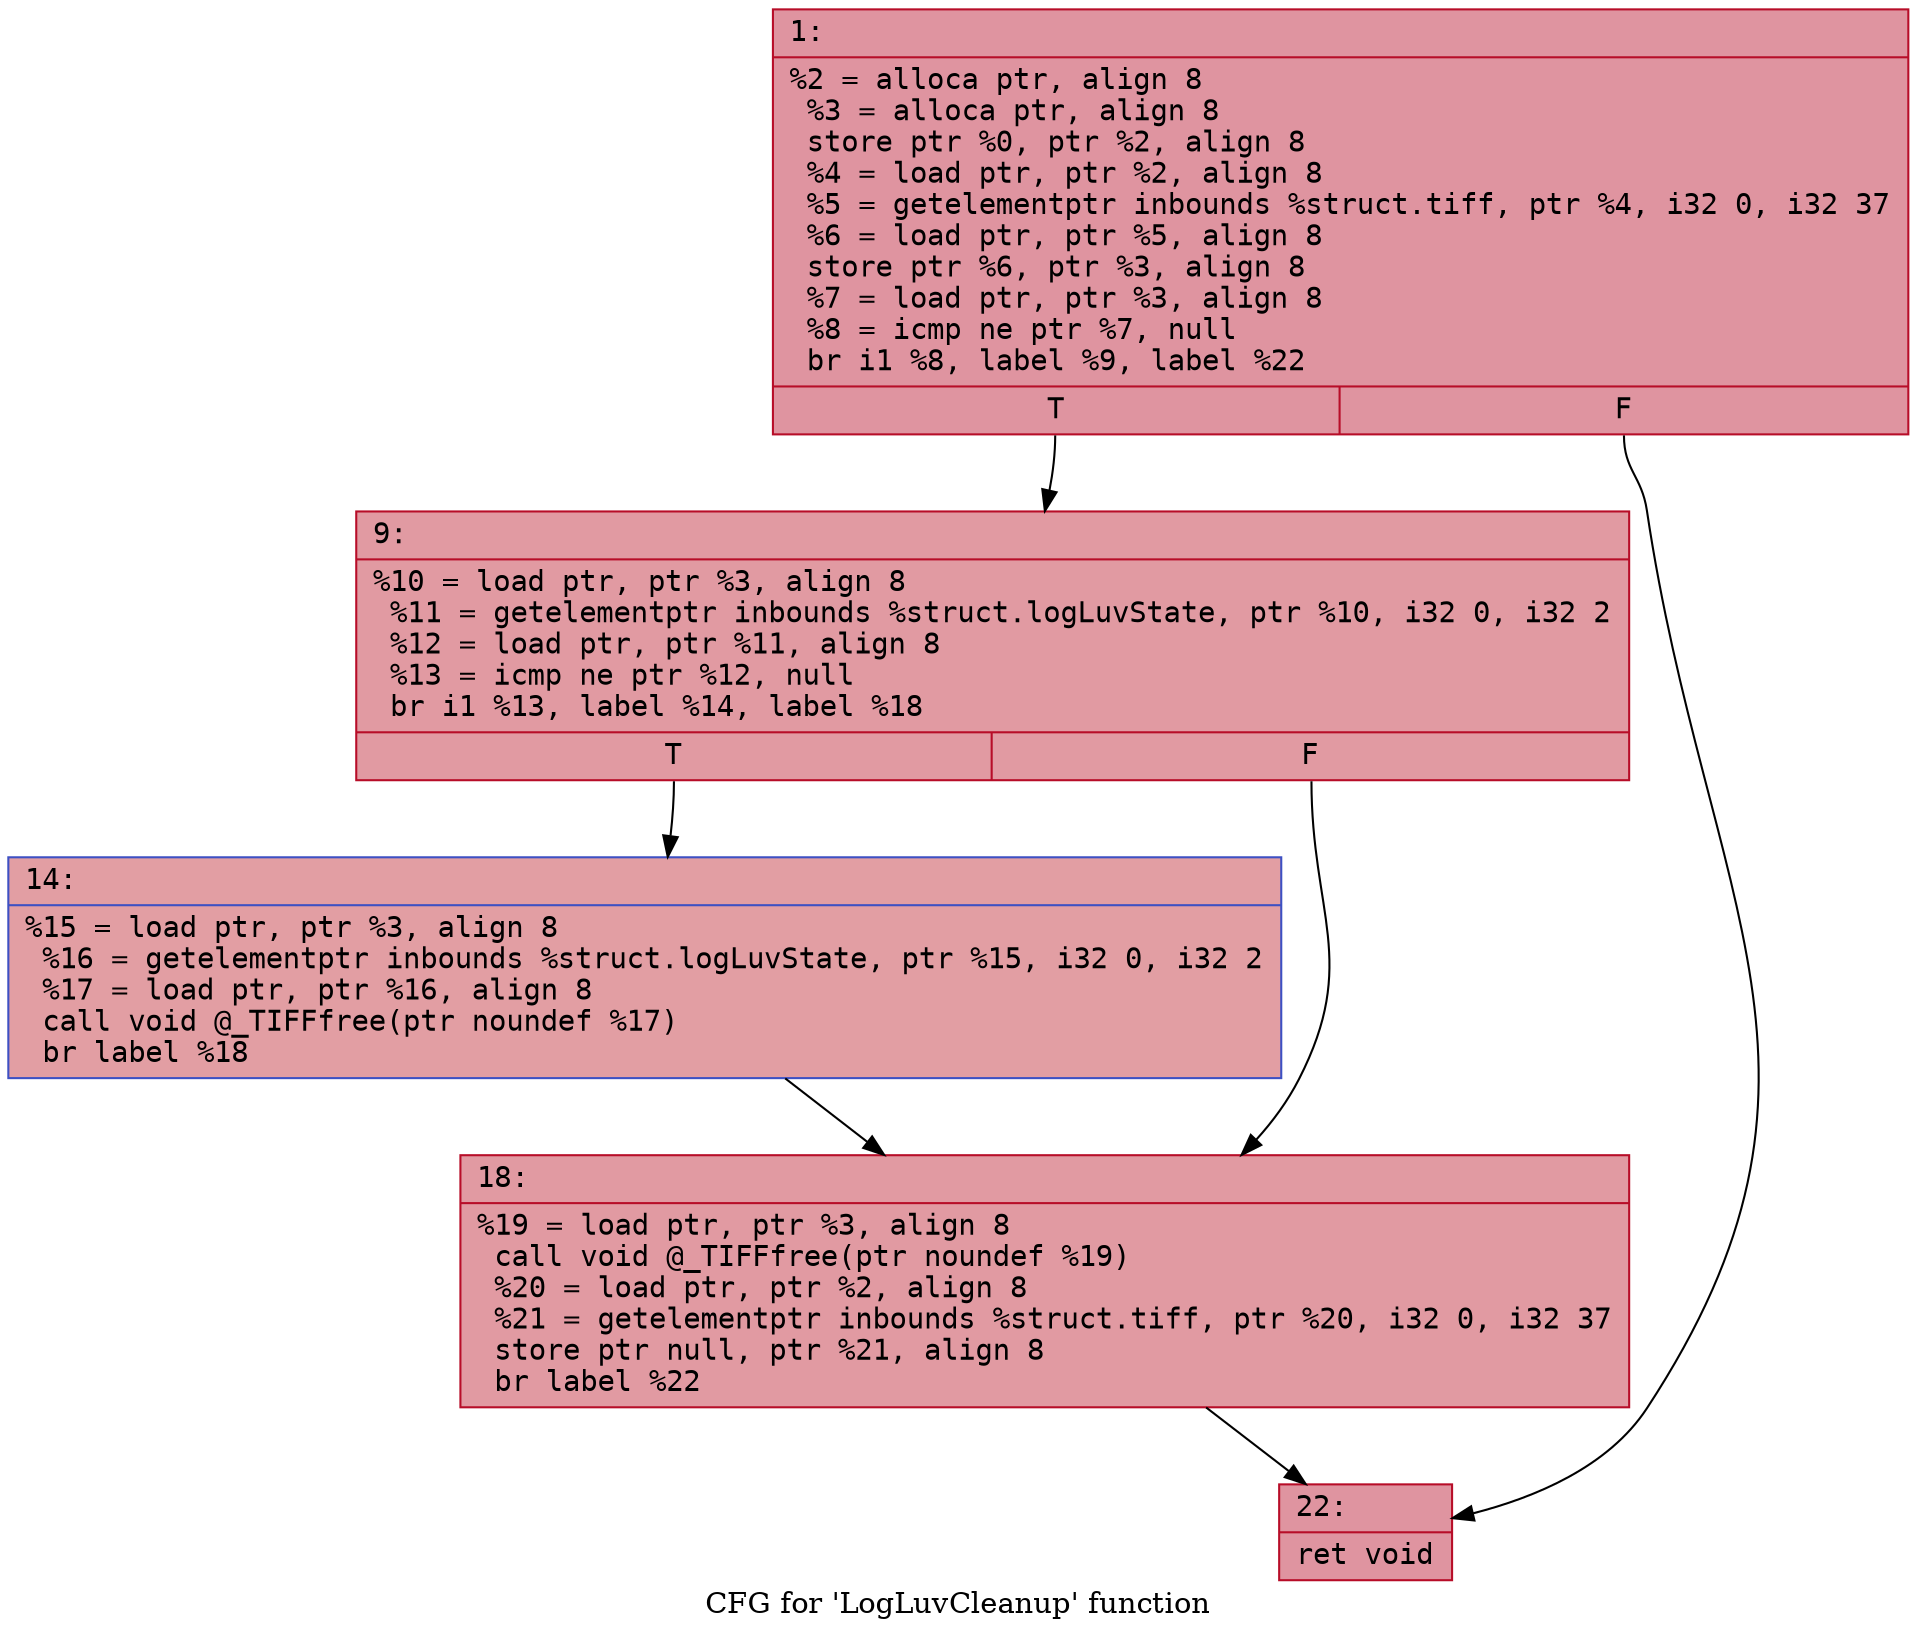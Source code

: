 digraph "CFG for 'LogLuvCleanup' function" {
	label="CFG for 'LogLuvCleanup' function";

	Node0x60000062c870 [shape=record,color="#b70d28ff", style=filled, fillcolor="#b70d2870" fontname="Courier",label="{1:\l|  %2 = alloca ptr, align 8\l  %3 = alloca ptr, align 8\l  store ptr %0, ptr %2, align 8\l  %4 = load ptr, ptr %2, align 8\l  %5 = getelementptr inbounds %struct.tiff, ptr %4, i32 0, i32 37\l  %6 = load ptr, ptr %5, align 8\l  store ptr %6, ptr %3, align 8\l  %7 = load ptr, ptr %3, align 8\l  %8 = icmp ne ptr %7, null\l  br i1 %8, label %9, label %22\l|{<s0>T|<s1>F}}"];
	Node0x60000062c870:s0 -> Node0x60000062c8c0[tooltip="1 -> 9\nProbability 62.50%" ];
	Node0x60000062c870:s1 -> Node0x60000062c9b0[tooltip="1 -> 22\nProbability 37.50%" ];
	Node0x60000062c8c0 [shape=record,color="#b70d28ff", style=filled, fillcolor="#bb1b2c70" fontname="Courier",label="{9:\l|  %10 = load ptr, ptr %3, align 8\l  %11 = getelementptr inbounds %struct.logLuvState, ptr %10, i32 0, i32 2\l  %12 = load ptr, ptr %11, align 8\l  %13 = icmp ne ptr %12, null\l  br i1 %13, label %14, label %18\l|{<s0>T|<s1>F}}"];
	Node0x60000062c8c0:s0 -> Node0x60000062c910[tooltip="9 -> 14\nProbability 62.50%" ];
	Node0x60000062c8c0:s1 -> Node0x60000062c960[tooltip="9 -> 18\nProbability 37.50%" ];
	Node0x60000062c910 [shape=record,color="#3d50c3ff", style=filled, fillcolor="#be242e70" fontname="Courier",label="{14:\l|  %15 = load ptr, ptr %3, align 8\l  %16 = getelementptr inbounds %struct.logLuvState, ptr %15, i32 0, i32 2\l  %17 = load ptr, ptr %16, align 8\l  call void @_TIFFfree(ptr noundef %17)\l  br label %18\l}"];
	Node0x60000062c910 -> Node0x60000062c960[tooltip="14 -> 18\nProbability 100.00%" ];
	Node0x60000062c960 [shape=record,color="#b70d28ff", style=filled, fillcolor="#bb1b2c70" fontname="Courier",label="{18:\l|  %19 = load ptr, ptr %3, align 8\l  call void @_TIFFfree(ptr noundef %19)\l  %20 = load ptr, ptr %2, align 8\l  %21 = getelementptr inbounds %struct.tiff, ptr %20, i32 0, i32 37\l  store ptr null, ptr %21, align 8\l  br label %22\l}"];
	Node0x60000062c960 -> Node0x60000062c9b0[tooltip="18 -> 22\nProbability 100.00%" ];
	Node0x60000062c9b0 [shape=record,color="#b70d28ff", style=filled, fillcolor="#b70d2870" fontname="Courier",label="{22:\l|  ret void\l}"];
}
